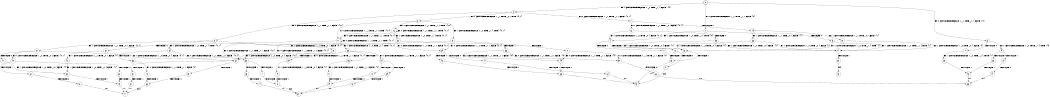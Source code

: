 digraph BCG {
size = "7, 10.5";
center = TRUE;
node [shape = circle];
0 [peripheries = 2];
0 -> 1 [label = "EX !0 !ATOMIC_EXCH_BRANCH (1, +1, TRUE, +1, 1, FALSE) !{0}"];
0 -> 2 [label = "EX !1 !ATOMIC_EXCH_BRANCH (1, +0, TRUE, +1, 4, FALSE) !{0}"];
0 -> 3 [label = "EX !0 !ATOMIC_EXCH_BRANCH (1, +1, TRUE, +1, 1, FALSE) !{0}"];
1 -> 4 [label = "EX !1 !ATOMIC_EXCH_BRANCH (1, +0, TRUE, +1, 4, TRUE) !{0}"];
1 -> 5 [label = "TERMINATE !0"];
2 -> 6 [label = "EX !1 !ATOMIC_EXCH_BRANCH (1, +1, TRUE, +0, 1, TRUE) !{0, 1}"];
2 -> 7 [label = "EX !0 !ATOMIC_EXCH_BRANCH (1, +1, TRUE, +1, 1, FALSE) !{0, 1}"];
2 -> 8 [label = "EX !0 !ATOMIC_EXCH_BRANCH (1, +1, TRUE, +1, 1, FALSE) !{0, 1}"];
3 -> 9 [label = "EX !1 !ATOMIC_EXCH_BRANCH (1, +0, TRUE, +1, 4, TRUE) !{0}"];
3 -> 10 [label = "TERMINATE !0"];
4 -> 11 [label = "TERMINATE !0"];
4 -> 12 [label = "TERMINATE !1"];
5 -> 13 [label = "EX !1 !ATOMIC_EXCH_BRANCH (1, +0, TRUE, +1, 4, TRUE) !{1}"];
5 -> 14 [label = "EX !1 !ATOMIC_EXCH_BRANCH (1, +0, TRUE, +1, 4, TRUE) !{1}"];
6 -> 15 [label = "EX !1 !ATOMIC_EXCH_BRANCH (1, +0, TRUE, +1, 4, TRUE) !{0, 1}"];
6 -> 16 [label = "EX !0 !ATOMIC_EXCH_BRANCH (1, +1, TRUE, +1, 1, TRUE) !{0, 1}"];
6 -> 17 [label = "EX !0 !ATOMIC_EXCH_BRANCH (1, +1, TRUE, +1, 1, TRUE) !{0, 1}"];
7 -> 18 [label = "EX !1 !ATOMIC_EXCH_BRANCH (1, +1, TRUE, +0, 1, FALSE) !{0, 1}"];
7 -> 19 [label = "TERMINATE !0"];
8 -> 20 [label = "EX !1 !ATOMIC_EXCH_BRANCH (1, +1, TRUE, +0, 1, FALSE) !{0, 1}"];
8 -> 21 [label = "EX !1 !ATOMIC_EXCH_BRANCH (1, +1, TRUE, +0, 1, FALSE) !{0, 1}"];
8 -> 22 [label = "TERMINATE !0"];
9 -> 23 [label = "TERMINATE !0"];
9 -> 24 [label = "TERMINATE !1"];
10 -> 25 [label = "EX !1 !ATOMIC_EXCH_BRANCH (1, +0, TRUE, +1, 4, TRUE) !{1}"];
11 -> 26 [label = "TERMINATE !1"];
12 -> 27 [label = "TERMINATE !0"];
13 -> 26 [label = "TERMINATE !1"];
14 -> 28 [label = "TERMINATE !1"];
15 -> 29 [label = "EX !0 !ATOMIC_EXCH_BRANCH (1, +1, TRUE, +1, 1, FALSE) !{0, 1}"];
15 -> 30 [label = "TERMINATE !1"];
15 -> 31 [label = "EX !0 !ATOMIC_EXCH_BRANCH (1, +1, TRUE, +1, 1, FALSE) !{0, 1}"];
16 -> 16 [label = "EX !0 !ATOMIC_EXCH_BRANCH (1, +1, TRUE, +1, 1, TRUE) !{0, 1}"];
16 -> 32 [label = "EX !1 !ATOMIC_EXCH_BRANCH (1, +0, TRUE, +1, 4, TRUE) !{0, 1}"];
16 -> 17 [label = "EX !0 !ATOMIC_EXCH_BRANCH (1, +1, TRUE, +1, 1, TRUE) !{0, 1}"];
17 -> 33 [label = "EX !1 !ATOMIC_EXCH_BRANCH (1, +0, TRUE, +1, 4, TRUE) !{0, 1}"];
17 -> 17 [label = "EX !0 !ATOMIC_EXCH_BRANCH (1, +1, TRUE, +1, 1, TRUE) !{0, 1}"];
17 -> 34 [label = "EX !1 !ATOMIC_EXCH_BRANCH (1, +0, TRUE, +1, 4, TRUE) !{0, 1}"];
18 -> 4 [label = "EX !1 !ATOMIC_EXCH_BRANCH (1, +0, TRUE, +0, 4, FALSE) !{0, 1}"];
18 -> 35 [label = "TERMINATE !0"];
19 -> 36 [label = "EX !1 !ATOMIC_EXCH_BRANCH (1, +1, TRUE, +0, 1, FALSE) !{1}"];
19 -> 37 [label = "EX !1 !ATOMIC_EXCH_BRANCH (1, +1, TRUE, +0, 1, FALSE) !{1}"];
20 -> 38 [label = "EX !1 !ATOMIC_EXCH_BRANCH (1, +0, TRUE, +0, 4, FALSE) !{0, 1}"];
20 -> 39 [label = "TERMINATE !0"];
21 -> 38 [label = "EX !1 !ATOMIC_EXCH_BRANCH (1, +0, TRUE, +0, 4, FALSE) !{0, 1}"];
21 -> 40 [label = "EX !1 !ATOMIC_EXCH_BRANCH (1, +0, TRUE, +0, 4, FALSE) !{0, 1}"];
21 -> 41 [label = "TERMINATE !0"];
22 -> 42 [label = "EX !1 !ATOMIC_EXCH_BRANCH (1, +1, TRUE, +0, 1, FALSE) !{1}"];
23 -> 43 [label = "TERMINATE !1"];
24 -> 44 [label = "TERMINATE !0"];
25 -> 43 [label = "TERMINATE !1"];
26 -> 45 [label = "exit"];
27 -> 45 [label = "exit"];
28 -> 46 [label = "exit"];
29 -> 47 [label = "TERMINATE !0"];
29 -> 48 [label = "TERMINATE !1"];
30 -> 49 [label = "EX !0 !ATOMIC_EXCH_BRANCH (1, +1, TRUE, +1, 1, FALSE) !{0}"];
30 -> 50 [label = "EX !0 !ATOMIC_EXCH_BRANCH (1, +1, TRUE, +1, 1, FALSE) !{0}"];
31 -> 51 [label = "TERMINATE !0"];
31 -> 52 [label = "TERMINATE !1"];
32 -> 29 [label = "EX !0 !ATOMIC_EXCH_BRANCH (1, +1, TRUE, +1, 1, FALSE) !{0, 1}"];
32 -> 53 [label = "TERMINATE !1"];
32 -> 31 [label = "EX !0 !ATOMIC_EXCH_BRANCH (1, +1, TRUE, +1, 1, FALSE) !{0, 1}"];
33 -> 54 [label = "EX !0 !ATOMIC_EXCH_BRANCH (1, +1, TRUE, +1, 1, FALSE) !{0, 1}"];
33 -> 55 [label = "TERMINATE !1"];
33 -> 31 [label = "EX !0 !ATOMIC_EXCH_BRANCH (1, +1, TRUE, +1, 1, FALSE) !{0, 1}"];
34 -> 31 [label = "EX !0 !ATOMIC_EXCH_BRANCH (1, +1, TRUE, +1, 1, FALSE) !{0, 1}"];
34 -> 56 [label = "TERMINATE !1"];
35 -> 13 [label = "EX !1 !ATOMIC_EXCH_BRANCH (1, +0, TRUE, +0, 4, FALSE) !{1}"];
35 -> 14 [label = "EX !1 !ATOMIC_EXCH_BRANCH (1, +0, TRUE, +0, 4, FALSE) !{1}"];
36 -> 13 [label = "EX !1 !ATOMIC_EXCH_BRANCH (1, +0, TRUE, +0, 4, FALSE) !{1}"];
36 -> 14 [label = "EX !1 !ATOMIC_EXCH_BRANCH (1, +0, TRUE, +0, 4, FALSE) !{1}"];
37 -> 14 [label = "EX !1 !ATOMIC_EXCH_BRANCH (1, +0, TRUE, +0, 4, FALSE) !{1}"];
38 -> 57 [label = "TERMINATE !0"];
38 -> 58 [label = "TERMINATE !1"];
39 -> 59 [label = "EX !1 !ATOMIC_EXCH_BRANCH (1, +0, TRUE, +0, 4, FALSE) !{1}"];
40 -> 60 [label = "TERMINATE !0"];
40 -> 61 [label = "TERMINATE !1"];
41 -> 62 [label = "EX !1 !ATOMIC_EXCH_BRANCH (1, +0, TRUE, +0, 4, FALSE) !{1}"];
42 -> 62 [label = "EX !1 !ATOMIC_EXCH_BRANCH (1, +0, TRUE, +0, 4, FALSE) !{1}"];
43 -> 63 [label = "exit"];
44 -> 63 [label = "exit"];
47 -> 64 [label = "TERMINATE !1"];
48 -> 65 [label = "TERMINATE !0"];
49 -> 65 [label = "TERMINATE !0"];
50 -> 66 [label = "TERMINATE !0"];
51 -> 67 [label = "TERMINATE !1"];
52 -> 68 [label = "TERMINATE !0"];
53 -> 49 [label = "EX !0 !ATOMIC_EXCH_BRANCH (1, +1, TRUE, +1, 1, FALSE) !{0}"];
53 -> 50 [label = "EX !0 !ATOMIC_EXCH_BRANCH (1, +1, TRUE, +1, 1, FALSE) !{0}"];
54 -> 69 [label = "TERMINATE !0"];
54 -> 70 [label = "TERMINATE !1"];
55 -> 71 [label = "EX !0 !ATOMIC_EXCH_BRANCH (1, +1, TRUE, +1, 1, FALSE) !{0}"];
56 -> 72 [label = "EX !0 !ATOMIC_EXCH_BRANCH (1, +1, TRUE, +1, 1, FALSE) !{0}"];
57 -> 73 [label = "TERMINATE !1"];
58 -> 74 [label = "TERMINATE !0"];
59 -> 73 [label = "TERMINATE !1"];
60 -> 75 [label = "TERMINATE !1"];
61 -> 76 [label = "TERMINATE !0"];
62 -> 75 [label = "TERMINATE !1"];
64 -> 45 [label = "exit"];
65 -> 45 [label = "exit"];
66 -> 63 [label = "exit"];
67 -> 77 [label = "exit"];
68 -> 77 [label = "exit"];
69 -> 78 [label = "TERMINATE !1"];
70 -> 79 [label = "TERMINATE !0"];
71 -> 79 [label = "TERMINATE !0"];
72 -> 68 [label = "TERMINATE !0"];
73 -> 80 [label = "exit"];
74 -> 80 [label = "exit"];
75 -> 77 [label = "exit"];
76 -> 77 [label = "exit"];
78 -> 80 [label = "exit"];
79 -> 80 [label = "exit"];
}
